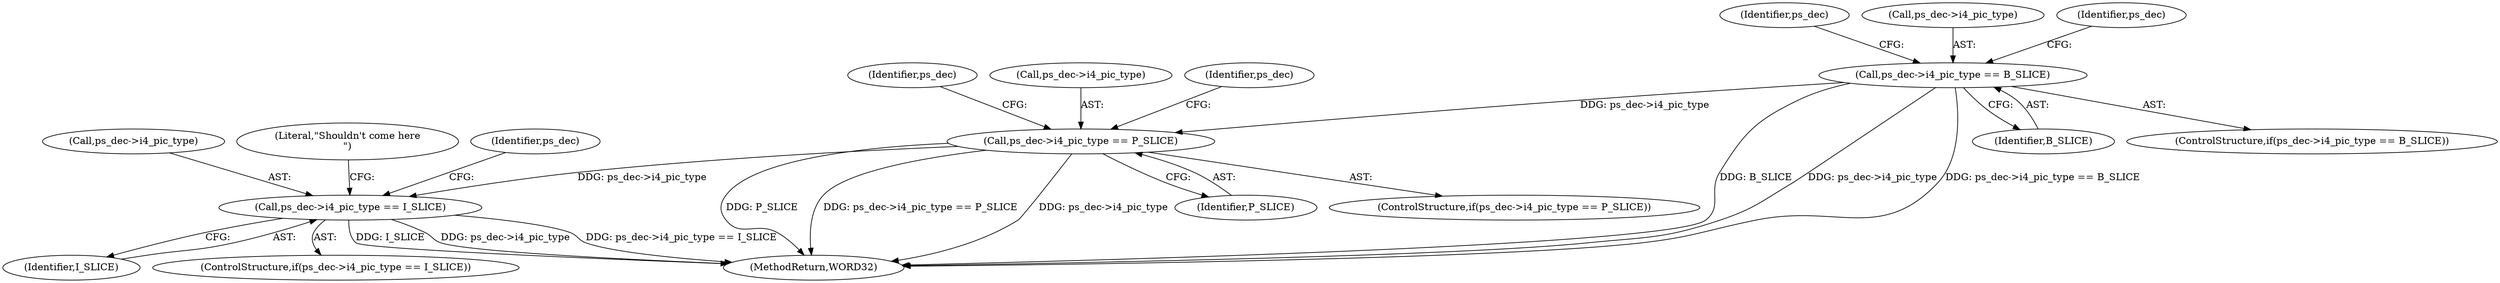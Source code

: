 digraph "0_Android_0b23c81c3dd9ec38f7e6806a3955fed1925541a0@pointer" {
"1001925" [label="(Call,ps_dec->i4_pic_type == B_SLICE)"];
"1001938" [label="(Call,ps_dec->i4_pic_type == P_SLICE)"];
"1001951" [label="(Call,ps_dec->i4_pic_type == I_SLICE)"];
"1001938" [label="(Call,ps_dec->i4_pic_type == P_SLICE)"];
"1001952" [label="(Call,ps_dec->i4_pic_type)"];
"1001965" [label="(Literal,\"Shouldn't come here\n\")"];
"1002226" [label="(MethodReturn,WORD32)"];
"1001946" [label="(Identifier,ps_dec)"];
"1001925" [label="(Call,ps_dec->i4_pic_type == B_SLICE)"];
"1001933" [label="(Identifier,ps_dec)"];
"1001926" [label="(Call,ps_dec->i4_pic_type)"];
"1001939" [label="(Call,ps_dec->i4_pic_type)"];
"1001929" [label="(Identifier,B_SLICE)"];
"1001955" [label="(Identifier,I_SLICE)"];
"1001959" [label="(Identifier,ps_dec)"];
"1001924" [label="(ControlStructure,if(ps_dec->i4_pic_type == B_SLICE))"];
"1001942" [label="(Identifier,P_SLICE)"];
"1001951" [label="(Call,ps_dec->i4_pic_type == I_SLICE)"];
"1001953" [label="(Identifier,ps_dec)"];
"1001950" [label="(ControlStructure,if(ps_dec->i4_pic_type == I_SLICE))"];
"1001940" [label="(Identifier,ps_dec)"];
"1001937" [label="(ControlStructure,if(ps_dec->i4_pic_type == P_SLICE))"];
"1001925" -> "1001924"  [label="AST: "];
"1001925" -> "1001929"  [label="CFG: "];
"1001926" -> "1001925"  [label="AST: "];
"1001929" -> "1001925"  [label="AST: "];
"1001933" -> "1001925"  [label="CFG: "];
"1001940" -> "1001925"  [label="CFG: "];
"1001925" -> "1002226"  [label="DDG: B_SLICE"];
"1001925" -> "1002226"  [label="DDG: ps_dec->i4_pic_type"];
"1001925" -> "1002226"  [label="DDG: ps_dec->i4_pic_type == B_SLICE"];
"1001925" -> "1001938"  [label="DDG: ps_dec->i4_pic_type"];
"1001938" -> "1001937"  [label="AST: "];
"1001938" -> "1001942"  [label="CFG: "];
"1001939" -> "1001938"  [label="AST: "];
"1001942" -> "1001938"  [label="AST: "];
"1001946" -> "1001938"  [label="CFG: "];
"1001953" -> "1001938"  [label="CFG: "];
"1001938" -> "1002226"  [label="DDG: P_SLICE"];
"1001938" -> "1002226"  [label="DDG: ps_dec->i4_pic_type == P_SLICE"];
"1001938" -> "1002226"  [label="DDG: ps_dec->i4_pic_type"];
"1001938" -> "1001951"  [label="DDG: ps_dec->i4_pic_type"];
"1001951" -> "1001950"  [label="AST: "];
"1001951" -> "1001955"  [label="CFG: "];
"1001952" -> "1001951"  [label="AST: "];
"1001955" -> "1001951"  [label="AST: "];
"1001959" -> "1001951"  [label="CFG: "];
"1001965" -> "1001951"  [label="CFG: "];
"1001951" -> "1002226"  [label="DDG: I_SLICE"];
"1001951" -> "1002226"  [label="DDG: ps_dec->i4_pic_type"];
"1001951" -> "1002226"  [label="DDG: ps_dec->i4_pic_type == I_SLICE"];
}
